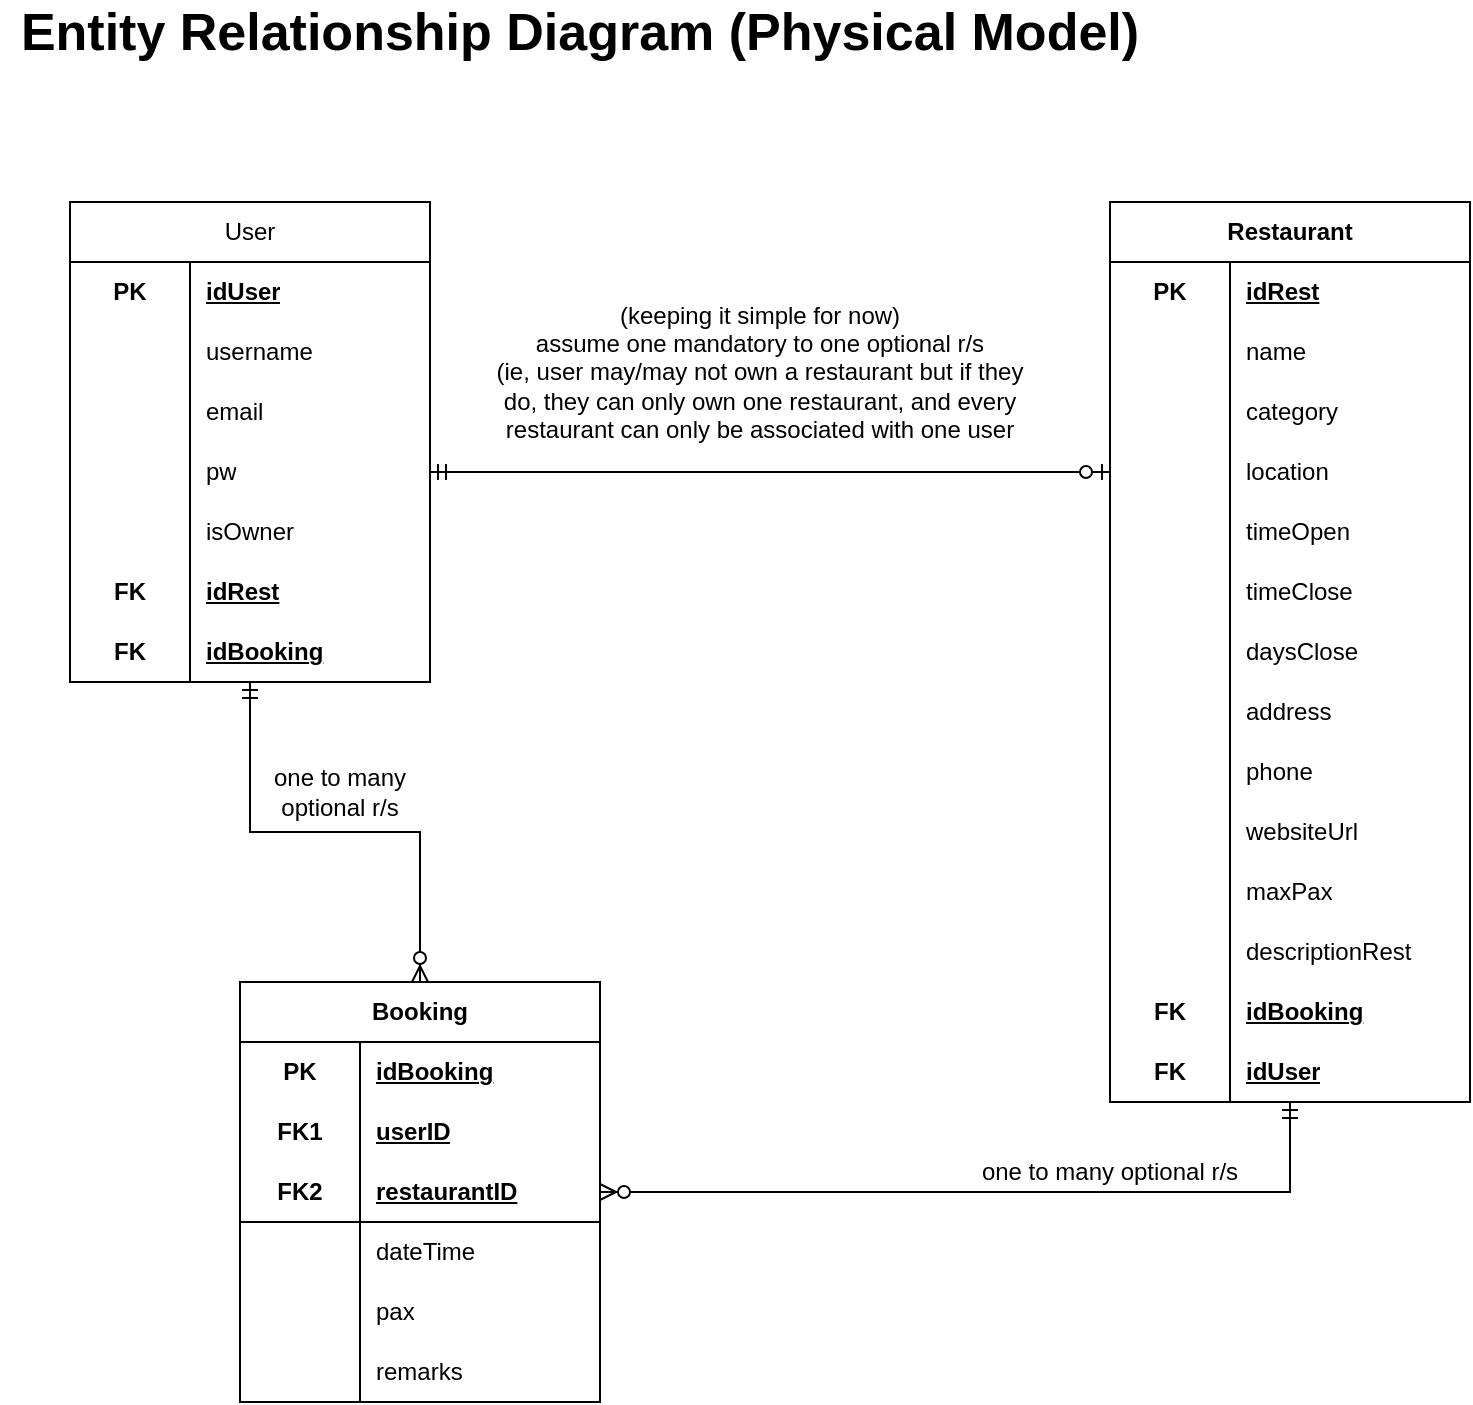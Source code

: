 <mxfile version="22.1.16" type="github">
  <diagram name="Page-1" id="RIstG-4fWjz9ZYjI2HXD">
    <mxGraphModel dx="1134" dy="654" grid="1" gridSize="10" guides="1" tooltips="1" connect="1" arrows="1" fold="1" page="1" pageScale="1" pageWidth="850" pageHeight="1100" math="0" shadow="0">
      <root>
        <mxCell id="0" />
        <mxCell id="1" parent="0" />
        <mxCell id="qkxs8jrcR3JLLh4tDzCg-102" style="edgeStyle=orthogonalEdgeStyle;rounded=0;orthogonalLoop=1;jettySize=auto;html=1;endArrow=ERzeroToMany;fontSize=12;startArrow=ERmandOne;" parent="1" source="qkxs8jrcR3JLLh4tDzCg-1" target="qkxs8jrcR3JLLh4tDzCg-27" edge="1">
          <mxGeometry relative="1" as="geometry" />
        </mxCell>
        <mxCell id="qkxs8jrcR3JLLh4tDzCg-1" value="User" style="shape=table;startSize=30;container=1;collapsible=1;childLayout=tableLayout;fixedRows=1;rowLines=0;fontStyle=0;align=center;resizeLast=1;html=1;whiteSpace=wrap;" parent="1" vertex="1">
          <mxGeometry x="75" y="150" width="180" height="240" as="geometry" />
        </mxCell>
        <mxCell id="qkxs8jrcR3JLLh4tDzCg-2" value="" style="shape=tableRow;horizontal=0;startSize=0;swimlaneHead=0;swimlaneBody=0;fillColor=none;collapsible=0;dropTarget=0;points=[[0,0.5],[1,0.5]];portConstraint=eastwest;top=0;left=0;right=0;bottom=0;html=1;" parent="qkxs8jrcR3JLLh4tDzCg-1" vertex="1">
          <mxGeometry y="30" width="180" height="30" as="geometry" />
        </mxCell>
        <mxCell id="qkxs8jrcR3JLLh4tDzCg-3" value="PK" style="shape=partialRectangle;connectable=0;fillColor=none;top=0;left=0;bottom=0;right=0;fontStyle=1;overflow=hidden;html=1;whiteSpace=wrap;" parent="qkxs8jrcR3JLLh4tDzCg-2" vertex="1">
          <mxGeometry width="60" height="30" as="geometry">
            <mxRectangle width="60" height="30" as="alternateBounds" />
          </mxGeometry>
        </mxCell>
        <mxCell id="qkxs8jrcR3JLLh4tDzCg-4" value="idUser" style="shape=partialRectangle;connectable=0;fillColor=none;top=0;left=0;bottom=0;right=0;align=left;spacingLeft=6;fontStyle=5;overflow=hidden;html=1;whiteSpace=wrap;" parent="qkxs8jrcR3JLLh4tDzCg-2" vertex="1">
          <mxGeometry x="60" width="120" height="30" as="geometry">
            <mxRectangle width="120" height="30" as="alternateBounds" />
          </mxGeometry>
        </mxCell>
        <mxCell id="qkxs8jrcR3JLLh4tDzCg-8" value="" style="shape=tableRow;horizontal=0;startSize=0;swimlaneHead=0;swimlaneBody=0;fillColor=none;collapsible=0;dropTarget=0;points=[[0,0.5],[1,0.5]];portConstraint=eastwest;top=0;left=0;right=0;bottom=0;html=1;" parent="qkxs8jrcR3JLLh4tDzCg-1" vertex="1">
          <mxGeometry y="60" width="180" height="30" as="geometry" />
        </mxCell>
        <mxCell id="qkxs8jrcR3JLLh4tDzCg-9" value="" style="shape=partialRectangle;connectable=0;fillColor=none;top=0;left=0;bottom=0;right=0;editable=1;overflow=hidden;html=1;whiteSpace=wrap;" parent="qkxs8jrcR3JLLh4tDzCg-8" vertex="1">
          <mxGeometry width="60" height="30" as="geometry">
            <mxRectangle width="60" height="30" as="alternateBounds" />
          </mxGeometry>
        </mxCell>
        <mxCell id="qkxs8jrcR3JLLh4tDzCg-10" value="username" style="shape=partialRectangle;connectable=0;fillColor=none;top=0;left=0;bottom=0;right=0;align=left;spacingLeft=6;overflow=hidden;html=1;whiteSpace=wrap;" parent="qkxs8jrcR3JLLh4tDzCg-8" vertex="1">
          <mxGeometry x="60" width="120" height="30" as="geometry">
            <mxRectangle width="120" height="30" as="alternateBounds" />
          </mxGeometry>
        </mxCell>
        <mxCell id="qkxs8jrcR3JLLh4tDzCg-11" value="" style="shape=tableRow;horizontal=0;startSize=0;swimlaneHead=0;swimlaneBody=0;fillColor=none;collapsible=0;dropTarget=0;points=[[0,0.5],[1,0.5]];portConstraint=eastwest;top=0;left=0;right=0;bottom=0;html=1;" parent="qkxs8jrcR3JLLh4tDzCg-1" vertex="1">
          <mxGeometry y="90" width="180" height="30" as="geometry" />
        </mxCell>
        <mxCell id="qkxs8jrcR3JLLh4tDzCg-12" value="" style="shape=partialRectangle;connectable=0;fillColor=none;top=0;left=0;bottom=0;right=0;editable=1;overflow=hidden;html=1;whiteSpace=wrap;" parent="qkxs8jrcR3JLLh4tDzCg-11" vertex="1">
          <mxGeometry width="60" height="30" as="geometry">
            <mxRectangle width="60" height="30" as="alternateBounds" />
          </mxGeometry>
        </mxCell>
        <mxCell id="qkxs8jrcR3JLLh4tDzCg-13" value="email" style="shape=partialRectangle;connectable=0;fillColor=none;top=0;left=0;bottom=0;right=0;align=left;spacingLeft=6;overflow=hidden;html=1;whiteSpace=wrap;" parent="qkxs8jrcR3JLLh4tDzCg-11" vertex="1">
          <mxGeometry x="60" width="120" height="30" as="geometry">
            <mxRectangle width="120" height="30" as="alternateBounds" />
          </mxGeometry>
        </mxCell>
        <mxCell id="qkxs8jrcR3JLLh4tDzCg-53" style="shape=tableRow;horizontal=0;startSize=0;swimlaneHead=0;swimlaneBody=0;fillColor=none;collapsible=0;dropTarget=0;points=[[0,0.5],[1,0.5]];portConstraint=eastwest;top=0;left=0;right=0;bottom=0;html=1;" parent="qkxs8jrcR3JLLh4tDzCg-1" vertex="1">
          <mxGeometry y="120" width="180" height="30" as="geometry" />
        </mxCell>
        <mxCell id="qkxs8jrcR3JLLh4tDzCg-54" style="shape=partialRectangle;connectable=0;fillColor=none;top=0;left=0;bottom=0;right=0;editable=1;overflow=hidden;html=1;whiteSpace=wrap;" parent="qkxs8jrcR3JLLh4tDzCg-53" vertex="1">
          <mxGeometry width="60" height="30" as="geometry">
            <mxRectangle width="60" height="30" as="alternateBounds" />
          </mxGeometry>
        </mxCell>
        <mxCell id="qkxs8jrcR3JLLh4tDzCg-55" value="pw" style="shape=partialRectangle;connectable=0;fillColor=none;top=0;left=0;bottom=0;right=0;align=left;spacingLeft=6;overflow=hidden;html=1;whiteSpace=wrap;" parent="qkxs8jrcR3JLLh4tDzCg-53" vertex="1">
          <mxGeometry x="60" width="120" height="30" as="geometry">
            <mxRectangle width="120" height="30" as="alternateBounds" />
          </mxGeometry>
        </mxCell>
        <mxCell id="qkxs8jrcR3JLLh4tDzCg-56" style="shape=tableRow;horizontal=0;startSize=0;swimlaneHead=0;swimlaneBody=0;fillColor=none;collapsible=0;dropTarget=0;points=[[0,0.5],[1,0.5]];portConstraint=eastwest;top=0;left=0;right=0;bottom=0;html=1;" parent="qkxs8jrcR3JLLh4tDzCg-1" vertex="1">
          <mxGeometry y="150" width="180" height="30" as="geometry" />
        </mxCell>
        <mxCell id="qkxs8jrcR3JLLh4tDzCg-57" style="shape=partialRectangle;connectable=0;fillColor=none;top=0;left=0;bottom=0;right=0;editable=1;overflow=hidden;html=1;whiteSpace=wrap;" parent="qkxs8jrcR3JLLh4tDzCg-56" vertex="1">
          <mxGeometry width="60" height="30" as="geometry">
            <mxRectangle width="60" height="30" as="alternateBounds" />
          </mxGeometry>
        </mxCell>
        <mxCell id="qkxs8jrcR3JLLh4tDzCg-58" value="isOwner" style="shape=partialRectangle;connectable=0;fillColor=none;top=0;left=0;bottom=0;right=0;align=left;spacingLeft=6;overflow=hidden;html=1;whiteSpace=wrap;" parent="qkxs8jrcR3JLLh4tDzCg-56" vertex="1">
          <mxGeometry x="60" width="120" height="30" as="geometry">
            <mxRectangle width="120" height="30" as="alternateBounds" />
          </mxGeometry>
        </mxCell>
        <mxCell id="qkxs8jrcR3JLLh4tDzCg-89" style="shape=tableRow;horizontal=0;startSize=0;swimlaneHead=0;swimlaneBody=0;fillColor=none;collapsible=0;dropTarget=0;points=[[0,0.5],[1,0.5]];portConstraint=eastwest;top=0;left=0;right=0;bottom=0;html=1;" parent="qkxs8jrcR3JLLh4tDzCg-1" vertex="1">
          <mxGeometry y="180" width="180" height="30" as="geometry" />
        </mxCell>
        <mxCell id="qkxs8jrcR3JLLh4tDzCg-90" value="&lt;b&gt;FK&lt;/b&gt;" style="shape=partialRectangle;connectable=0;fillColor=none;top=0;left=0;bottom=0;right=0;editable=1;overflow=hidden;html=1;whiteSpace=wrap;" parent="qkxs8jrcR3JLLh4tDzCg-89" vertex="1">
          <mxGeometry width="60" height="30" as="geometry">
            <mxRectangle width="60" height="30" as="alternateBounds" />
          </mxGeometry>
        </mxCell>
        <mxCell id="qkxs8jrcR3JLLh4tDzCg-91" value="&lt;b&gt;&lt;u&gt;idRest&lt;/u&gt;&lt;/b&gt;" style="shape=partialRectangle;connectable=0;fillColor=none;top=0;left=0;bottom=0;right=0;align=left;spacingLeft=6;overflow=hidden;html=1;whiteSpace=wrap;" parent="qkxs8jrcR3JLLh4tDzCg-89" vertex="1">
          <mxGeometry x="60" width="120" height="30" as="geometry">
            <mxRectangle width="120" height="30" as="alternateBounds" />
          </mxGeometry>
        </mxCell>
        <mxCell id="qkxs8jrcR3JLLh4tDzCg-92" style="shape=tableRow;horizontal=0;startSize=0;swimlaneHead=0;swimlaneBody=0;fillColor=none;collapsible=0;dropTarget=0;points=[[0,0.5],[1,0.5]];portConstraint=eastwest;top=0;left=0;right=0;bottom=0;html=1;" parent="qkxs8jrcR3JLLh4tDzCg-1" vertex="1">
          <mxGeometry y="210" width="180" height="30" as="geometry" />
        </mxCell>
        <mxCell id="qkxs8jrcR3JLLh4tDzCg-93" value="FK" style="shape=partialRectangle;connectable=0;fillColor=none;top=0;left=0;bottom=0;right=0;editable=1;overflow=hidden;html=1;whiteSpace=wrap;fontStyle=1" parent="qkxs8jrcR3JLLh4tDzCg-92" vertex="1">
          <mxGeometry width="60" height="30" as="geometry">
            <mxRectangle width="60" height="30" as="alternateBounds" />
          </mxGeometry>
        </mxCell>
        <mxCell id="qkxs8jrcR3JLLh4tDzCg-94" value="&lt;u&gt;idBooking&lt;/u&gt;" style="shape=partialRectangle;connectable=0;fillColor=none;top=0;left=0;bottom=0;right=0;align=left;spacingLeft=6;overflow=hidden;html=1;whiteSpace=wrap;fontStyle=1" parent="qkxs8jrcR3JLLh4tDzCg-92" vertex="1">
          <mxGeometry x="60" width="120" height="30" as="geometry">
            <mxRectangle width="120" height="30" as="alternateBounds" />
          </mxGeometry>
        </mxCell>
        <mxCell id="qkxs8jrcR3JLLh4tDzCg-144" style="edgeStyle=orthogonalEdgeStyle;rounded=0;orthogonalLoop=1;jettySize=auto;html=1;entryX=1;entryY=0.5;entryDx=0;entryDy=0;endArrow=ERzeroToMany;fontSize=12;startArrow=ERmandOne;" parent="1" source="qkxs8jrcR3JLLh4tDzCg-14" target="qkxs8jrcR3JLLh4tDzCg-31" edge="1">
          <mxGeometry relative="1" as="geometry" />
        </mxCell>
        <mxCell id="qkxs8jrcR3JLLh4tDzCg-14" value="Restaurant" style="shape=table;startSize=30;container=1;collapsible=1;childLayout=tableLayout;fixedRows=1;rowLines=0;fontStyle=1;align=center;resizeLast=1;html=1;whiteSpace=wrap;" parent="1" vertex="1">
          <mxGeometry x="595" y="150" width="180" height="450" as="geometry" />
        </mxCell>
        <mxCell id="qkxs8jrcR3JLLh4tDzCg-15" value="" style="shape=tableRow;horizontal=0;startSize=0;swimlaneHead=0;swimlaneBody=0;fillColor=none;collapsible=0;dropTarget=0;points=[[0,0.5],[1,0.5]];portConstraint=eastwest;top=0;left=0;right=0;bottom=0;html=1;" parent="qkxs8jrcR3JLLh4tDzCg-14" vertex="1">
          <mxGeometry y="30" width="180" height="30" as="geometry" />
        </mxCell>
        <mxCell id="qkxs8jrcR3JLLh4tDzCg-16" value="PK" style="shape=partialRectangle;connectable=0;fillColor=none;top=0;left=0;bottom=0;right=0;fontStyle=1;overflow=hidden;html=1;whiteSpace=wrap;" parent="qkxs8jrcR3JLLh4tDzCg-15" vertex="1">
          <mxGeometry width="60" height="30" as="geometry">
            <mxRectangle width="60" height="30" as="alternateBounds" />
          </mxGeometry>
        </mxCell>
        <mxCell id="qkxs8jrcR3JLLh4tDzCg-17" value="idRest" style="shape=partialRectangle;connectable=0;fillColor=none;top=0;left=0;bottom=0;right=0;align=left;spacingLeft=6;fontStyle=5;overflow=hidden;html=1;whiteSpace=wrap;" parent="qkxs8jrcR3JLLh4tDzCg-15" vertex="1">
          <mxGeometry x="60" width="120" height="30" as="geometry">
            <mxRectangle width="120" height="30" as="alternateBounds" />
          </mxGeometry>
        </mxCell>
        <mxCell id="qkxs8jrcR3JLLh4tDzCg-21" value="" style="shape=tableRow;horizontal=0;startSize=0;swimlaneHead=0;swimlaneBody=0;fillColor=none;collapsible=0;dropTarget=0;points=[[0,0.5],[1,0.5]];portConstraint=eastwest;top=0;left=0;right=0;bottom=0;html=1;" parent="qkxs8jrcR3JLLh4tDzCg-14" vertex="1">
          <mxGeometry y="60" width="180" height="30" as="geometry" />
        </mxCell>
        <mxCell id="qkxs8jrcR3JLLh4tDzCg-22" value="" style="shape=partialRectangle;connectable=0;fillColor=none;top=0;left=0;bottom=0;right=0;editable=1;overflow=hidden;html=1;whiteSpace=wrap;" parent="qkxs8jrcR3JLLh4tDzCg-21" vertex="1">
          <mxGeometry width="60" height="30" as="geometry">
            <mxRectangle width="60" height="30" as="alternateBounds" />
          </mxGeometry>
        </mxCell>
        <mxCell id="qkxs8jrcR3JLLh4tDzCg-23" value="name" style="shape=partialRectangle;connectable=0;fillColor=none;top=0;left=0;bottom=0;right=0;align=left;spacingLeft=6;overflow=hidden;html=1;whiteSpace=wrap;" parent="qkxs8jrcR3JLLh4tDzCg-21" vertex="1">
          <mxGeometry x="60" width="120" height="30" as="geometry">
            <mxRectangle width="120" height="30" as="alternateBounds" />
          </mxGeometry>
        </mxCell>
        <mxCell id="qkxs8jrcR3JLLh4tDzCg-24" value="" style="shape=tableRow;horizontal=0;startSize=0;swimlaneHead=0;swimlaneBody=0;fillColor=none;collapsible=0;dropTarget=0;points=[[0,0.5],[1,0.5]];portConstraint=eastwest;top=0;left=0;right=0;bottom=0;html=1;" parent="qkxs8jrcR3JLLh4tDzCg-14" vertex="1">
          <mxGeometry y="90" width="180" height="30" as="geometry" />
        </mxCell>
        <mxCell id="qkxs8jrcR3JLLh4tDzCg-25" value="" style="shape=partialRectangle;connectable=0;fillColor=none;top=0;left=0;bottom=0;right=0;editable=1;overflow=hidden;html=1;whiteSpace=wrap;" parent="qkxs8jrcR3JLLh4tDzCg-24" vertex="1">
          <mxGeometry width="60" height="30" as="geometry">
            <mxRectangle width="60" height="30" as="alternateBounds" />
          </mxGeometry>
        </mxCell>
        <mxCell id="qkxs8jrcR3JLLh4tDzCg-26" value="category" style="shape=partialRectangle;connectable=0;fillColor=none;top=0;left=0;bottom=0;right=0;align=left;spacingLeft=6;overflow=hidden;html=1;whiteSpace=wrap;" parent="qkxs8jrcR3JLLh4tDzCg-24" vertex="1">
          <mxGeometry x="60" width="120" height="30" as="geometry">
            <mxRectangle width="120" height="30" as="alternateBounds" />
          </mxGeometry>
        </mxCell>
        <mxCell id="qkxs8jrcR3JLLh4tDzCg-59" style="shape=tableRow;horizontal=0;startSize=0;swimlaneHead=0;swimlaneBody=0;fillColor=none;collapsible=0;dropTarget=0;points=[[0,0.5],[1,0.5]];portConstraint=eastwest;top=0;left=0;right=0;bottom=0;html=1;" parent="qkxs8jrcR3JLLh4tDzCg-14" vertex="1">
          <mxGeometry y="120" width="180" height="30" as="geometry" />
        </mxCell>
        <mxCell id="qkxs8jrcR3JLLh4tDzCg-60" style="shape=partialRectangle;connectable=0;fillColor=none;top=0;left=0;bottom=0;right=0;editable=1;overflow=hidden;html=1;whiteSpace=wrap;" parent="qkxs8jrcR3JLLh4tDzCg-59" vertex="1">
          <mxGeometry width="60" height="30" as="geometry">
            <mxRectangle width="60" height="30" as="alternateBounds" />
          </mxGeometry>
        </mxCell>
        <mxCell id="qkxs8jrcR3JLLh4tDzCg-61" value="location" style="shape=partialRectangle;connectable=0;fillColor=none;top=0;left=0;bottom=0;right=0;align=left;spacingLeft=6;overflow=hidden;html=1;whiteSpace=wrap;" parent="qkxs8jrcR3JLLh4tDzCg-59" vertex="1">
          <mxGeometry x="60" width="120" height="30" as="geometry">
            <mxRectangle width="120" height="30" as="alternateBounds" />
          </mxGeometry>
        </mxCell>
        <mxCell id="qkxs8jrcR3JLLh4tDzCg-62" style="shape=tableRow;horizontal=0;startSize=0;swimlaneHead=0;swimlaneBody=0;fillColor=none;collapsible=0;dropTarget=0;points=[[0,0.5],[1,0.5]];portConstraint=eastwest;top=0;left=0;right=0;bottom=0;html=1;" parent="qkxs8jrcR3JLLh4tDzCg-14" vertex="1">
          <mxGeometry y="150" width="180" height="30" as="geometry" />
        </mxCell>
        <mxCell id="qkxs8jrcR3JLLh4tDzCg-63" style="shape=partialRectangle;connectable=0;fillColor=none;top=0;left=0;bottom=0;right=0;editable=1;overflow=hidden;html=1;whiteSpace=wrap;" parent="qkxs8jrcR3JLLh4tDzCg-62" vertex="1">
          <mxGeometry width="60" height="30" as="geometry">
            <mxRectangle width="60" height="30" as="alternateBounds" />
          </mxGeometry>
        </mxCell>
        <mxCell id="qkxs8jrcR3JLLh4tDzCg-64" value="timeOpen" style="shape=partialRectangle;connectable=0;fillColor=none;top=0;left=0;bottom=0;right=0;align=left;spacingLeft=6;overflow=hidden;html=1;whiteSpace=wrap;" parent="qkxs8jrcR3JLLh4tDzCg-62" vertex="1">
          <mxGeometry x="60" width="120" height="30" as="geometry">
            <mxRectangle width="120" height="30" as="alternateBounds" />
          </mxGeometry>
        </mxCell>
        <mxCell id="qkxs8jrcR3JLLh4tDzCg-65" style="shape=tableRow;horizontal=0;startSize=0;swimlaneHead=0;swimlaneBody=0;fillColor=none;collapsible=0;dropTarget=0;points=[[0,0.5],[1,0.5]];portConstraint=eastwest;top=0;left=0;right=0;bottom=0;html=1;" parent="qkxs8jrcR3JLLh4tDzCg-14" vertex="1">
          <mxGeometry y="180" width="180" height="30" as="geometry" />
        </mxCell>
        <mxCell id="qkxs8jrcR3JLLh4tDzCg-66" style="shape=partialRectangle;connectable=0;fillColor=none;top=0;left=0;bottom=0;right=0;editable=1;overflow=hidden;html=1;whiteSpace=wrap;" parent="qkxs8jrcR3JLLh4tDzCg-65" vertex="1">
          <mxGeometry width="60" height="30" as="geometry">
            <mxRectangle width="60" height="30" as="alternateBounds" />
          </mxGeometry>
        </mxCell>
        <mxCell id="qkxs8jrcR3JLLh4tDzCg-67" value="timeClose" style="shape=partialRectangle;connectable=0;fillColor=none;top=0;left=0;bottom=0;right=0;align=left;spacingLeft=6;overflow=hidden;html=1;whiteSpace=wrap;" parent="qkxs8jrcR3JLLh4tDzCg-65" vertex="1">
          <mxGeometry x="60" width="120" height="30" as="geometry">
            <mxRectangle width="120" height="30" as="alternateBounds" />
          </mxGeometry>
        </mxCell>
        <mxCell id="qkxs8jrcR3JLLh4tDzCg-68" style="shape=tableRow;horizontal=0;startSize=0;swimlaneHead=0;swimlaneBody=0;fillColor=none;collapsible=0;dropTarget=0;points=[[0,0.5],[1,0.5]];portConstraint=eastwest;top=0;left=0;right=0;bottom=0;html=1;" parent="qkxs8jrcR3JLLh4tDzCg-14" vertex="1">
          <mxGeometry y="210" width="180" height="30" as="geometry" />
        </mxCell>
        <mxCell id="qkxs8jrcR3JLLh4tDzCg-69" style="shape=partialRectangle;connectable=0;fillColor=none;top=0;left=0;bottom=0;right=0;editable=1;overflow=hidden;html=1;whiteSpace=wrap;" parent="qkxs8jrcR3JLLh4tDzCg-68" vertex="1">
          <mxGeometry width="60" height="30" as="geometry">
            <mxRectangle width="60" height="30" as="alternateBounds" />
          </mxGeometry>
        </mxCell>
        <mxCell id="qkxs8jrcR3JLLh4tDzCg-70" value="daysClose" style="shape=partialRectangle;connectable=0;fillColor=none;top=0;left=0;bottom=0;right=0;align=left;spacingLeft=6;overflow=hidden;html=1;whiteSpace=wrap;" parent="qkxs8jrcR3JLLh4tDzCg-68" vertex="1">
          <mxGeometry x="60" width="120" height="30" as="geometry">
            <mxRectangle width="120" height="30" as="alternateBounds" />
          </mxGeometry>
        </mxCell>
        <mxCell id="qkxs8jrcR3JLLh4tDzCg-71" style="shape=tableRow;horizontal=0;startSize=0;swimlaneHead=0;swimlaneBody=0;fillColor=none;collapsible=0;dropTarget=0;points=[[0,0.5],[1,0.5]];portConstraint=eastwest;top=0;left=0;right=0;bottom=0;html=1;" parent="qkxs8jrcR3JLLh4tDzCg-14" vertex="1">
          <mxGeometry y="240" width="180" height="30" as="geometry" />
        </mxCell>
        <mxCell id="qkxs8jrcR3JLLh4tDzCg-72" style="shape=partialRectangle;connectable=0;fillColor=none;top=0;left=0;bottom=0;right=0;editable=1;overflow=hidden;html=1;whiteSpace=wrap;" parent="qkxs8jrcR3JLLh4tDzCg-71" vertex="1">
          <mxGeometry width="60" height="30" as="geometry">
            <mxRectangle width="60" height="30" as="alternateBounds" />
          </mxGeometry>
        </mxCell>
        <mxCell id="qkxs8jrcR3JLLh4tDzCg-73" value="address" style="shape=partialRectangle;connectable=0;fillColor=none;top=0;left=0;bottom=0;right=0;align=left;spacingLeft=6;overflow=hidden;html=1;whiteSpace=wrap;" parent="qkxs8jrcR3JLLh4tDzCg-71" vertex="1">
          <mxGeometry x="60" width="120" height="30" as="geometry">
            <mxRectangle width="120" height="30" as="alternateBounds" />
          </mxGeometry>
        </mxCell>
        <mxCell id="qkxs8jrcR3JLLh4tDzCg-74" style="shape=tableRow;horizontal=0;startSize=0;swimlaneHead=0;swimlaneBody=0;fillColor=none;collapsible=0;dropTarget=0;points=[[0,0.5],[1,0.5]];portConstraint=eastwest;top=0;left=0;right=0;bottom=0;html=1;" parent="qkxs8jrcR3JLLh4tDzCg-14" vertex="1">
          <mxGeometry y="270" width="180" height="30" as="geometry" />
        </mxCell>
        <mxCell id="qkxs8jrcR3JLLh4tDzCg-75" style="shape=partialRectangle;connectable=0;fillColor=none;top=0;left=0;bottom=0;right=0;editable=1;overflow=hidden;html=1;whiteSpace=wrap;" parent="qkxs8jrcR3JLLh4tDzCg-74" vertex="1">
          <mxGeometry width="60" height="30" as="geometry">
            <mxRectangle width="60" height="30" as="alternateBounds" />
          </mxGeometry>
        </mxCell>
        <mxCell id="qkxs8jrcR3JLLh4tDzCg-76" value="phone" style="shape=partialRectangle;connectable=0;fillColor=none;top=0;left=0;bottom=0;right=0;align=left;spacingLeft=6;overflow=hidden;html=1;whiteSpace=wrap;" parent="qkxs8jrcR3JLLh4tDzCg-74" vertex="1">
          <mxGeometry x="60" width="120" height="30" as="geometry">
            <mxRectangle width="120" height="30" as="alternateBounds" />
          </mxGeometry>
        </mxCell>
        <mxCell id="qkxs8jrcR3JLLh4tDzCg-77" style="shape=tableRow;horizontal=0;startSize=0;swimlaneHead=0;swimlaneBody=0;fillColor=none;collapsible=0;dropTarget=0;points=[[0,0.5],[1,0.5]];portConstraint=eastwest;top=0;left=0;right=0;bottom=0;html=1;" parent="qkxs8jrcR3JLLh4tDzCg-14" vertex="1">
          <mxGeometry y="300" width="180" height="30" as="geometry" />
        </mxCell>
        <mxCell id="qkxs8jrcR3JLLh4tDzCg-78" style="shape=partialRectangle;connectable=0;fillColor=none;top=0;left=0;bottom=0;right=0;editable=1;overflow=hidden;html=1;whiteSpace=wrap;" parent="qkxs8jrcR3JLLh4tDzCg-77" vertex="1">
          <mxGeometry width="60" height="30" as="geometry">
            <mxRectangle width="60" height="30" as="alternateBounds" />
          </mxGeometry>
        </mxCell>
        <mxCell id="qkxs8jrcR3JLLh4tDzCg-79" value="websiteUrl" style="shape=partialRectangle;connectable=0;fillColor=none;top=0;left=0;bottom=0;right=0;align=left;spacingLeft=6;overflow=hidden;html=1;whiteSpace=wrap;" parent="qkxs8jrcR3JLLh4tDzCg-77" vertex="1">
          <mxGeometry x="60" width="120" height="30" as="geometry">
            <mxRectangle width="120" height="30" as="alternateBounds" />
          </mxGeometry>
        </mxCell>
        <mxCell id="qkxs8jrcR3JLLh4tDzCg-80" style="shape=tableRow;horizontal=0;startSize=0;swimlaneHead=0;swimlaneBody=0;fillColor=none;collapsible=0;dropTarget=0;points=[[0,0.5],[1,0.5]];portConstraint=eastwest;top=0;left=0;right=0;bottom=0;html=1;" parent="qkxs8jrcR3JLLh4tDzCg-14" vertex="1">
          <mxGeometry y="330" width="180" height="30" as="geometry" />
        </mxCell>
        <mxCell id="qkxs8jrcR3JLLh4tDzCg-81" style="shape=partialRectangle;connectable=0;fillColor=none;top=0;left=0;bottom=0;right=0;editable=1;overflow=hidden;html=1;whiteSpace=wrap;" parent="qkxs8jrcR3JLLh4tDzCg-80" vertex="1">
          <mxGeometry width="60" height="30" as="geometry">
            <mxRectangle width="60" height="30" as="alternateBounds" />
          </mxGeometry>
        </mxCell>
        <mxCell id="qkxs8jrcR3JLLh4tDzCg-82" value="maxPax" style="shape=partialRectangle;connectable=0;fillColor=none;top=0;left=0;bottom=0;right=0;align=left;spacingLeft=6;overflow=hidden;html=1;whiteSpace=wrap;" parent="qkxs8jrcR3JLLh4tDzCg-80" vertex="1">
          <mxGeometry x="60" width="120" height="30" as="geometry">
            <mxRectangle width="120" height="30" as="alternateBounds" />
          </mxGeometry>
        </mxCell>
        <mxCell id="qkxs8jrcR3JLLh4tDzCg-83" style="shape=tableRow;horizontal=0;startSize=0;swimlaneHead=0;swimlaneBody=0;fillColor=none;collapsible=0;dropTarget=0;points=[[0,0.5],[1,0.5]];portConstraint=eastwest;top=0;left=0;right=0;bottom=0;html=1;" parent="qkxs8jrcR3JLLh4tDzCg-14" vertex="1">
          <mxGeometry y="360" width="180" height="30" as="geometry" />
        </mxCell>
        <mxCell id="qkxs8jrcR3JLLh4tDzCg-84" style="shape=partialRectangle;connectable=0;fillColor=none;top=0;left=0;bottom=0;right=0;editable=1;overflow=hidden;html=1;whiteSpace=wrap;" parent="qkxs8jrcR3JLLh4tDzCg-83" vertex="1">
          <mxGeometry width="60" height="30" as="geometry">
            <mxRectangle width="60" height="30" as="alternateBounds" />
          </mxGeometry>
        </mxCell>
        <mxCell id="qkxs8jrcR3JLLh4tDzCg-85" value="descriptionRest" style="shape=partialRectangle;connectable=0;fillColor=none;top=0;left=0;bottom=0;right=0;align=left;spacingLeft=6;overflow=hidden;html=1;whiteSpace=wrap;" parent="qkxs8jrcR3JLLh4tDzCg-83" vertex="1">
          <mxGeometry x="60" width="120" height="30" as="geometry">
            <mxRectangle width="120" height="30" as="alternateBounds" />
          </mxGeometry>
        </mxCell>
        <mxCell id="qkxs8jrcR3JLLh4tDzCg-138" style="shape=tableRow;horizontal=0;startSize=0;swimlaneHead=0;swimlaneBody=0;fillColor=none;collapsible=0;dropTarget=0;points=[[0,0.5],[1,0.5]];portConstraint=eastwest;top=0;left=0;right=0;bottom=0;html=1;" parent="qkxs8jrcR3JLLh4tDzCg-14" vertex="1">
          <mxGeometry y="390" width="180" height="30" as="geometry" />
        </mxCell>
        <mxCell id="qkxs8jrcR3JLLh4tDzCg-139" value="FK" style="shape=partialRectangle;connectable=0;fillColor=none;top=0;left=0;bottom=0;right=0;editable=1;overflow=hidden;html=1;whiteSpace=wrap;fontStyle=1" parent="qkxs8jrcR3JLLh4tDzCg-138" vertex="1">
          <mxGeometry width="60" height="30" as="geometry">
            <mxRectangle width="60" height="30" as="alternateBounds" />
          </mxGeometry>
        </mxCell>
        <mxCell id="qkxs8jrcR3JLLh4tDzCg-140" value="idBooking" style="shape=partialRectangle;connectable=0;fillColor=none;top=0;left=0;bottom=0;right=0;align=left;spacingLeft=6;overflow=hidden;html=1;whiteSpace=wrap;fontStyle=5" parent="qkxs8jrcR3JLLh4tDzCg-138" vertex="1">
          <mxGeometry x="60" width="120" height="30" as="geometry">
            <mxRectangle width="120" height="30" as="alternateBounds" />
          </mxGeometry>
        </mxCell>
        <mxCell id="DpL_KMk-lSbsOu-ktFmm-2" style="shape=tableRow;horizontal=0;startSize=0;swimlaneHead=0;swimlaneBody=0;fillColor=none;collapsible=0;dropTarget=0;points=[[0,0.5],[1,0.5]];portConstraint=eastwest;top=0;left=0;right=0;bottom=0;html=1;" vertex="1" parent="qkxs8jrcR3JLLh4tDzCg-14">
          <mxGeometry y="420" width="180" height="30" as="geometry" />
        </mxCell>
        <mxCell id="DpL_KMk-lSbsOu-ktFmm-3" value="FK" style="shape=partialRectangle;connectable=0;fillColor=none;top=0;left=0;bottom=0;right=0;editable=1;overflow=hidden;html=1;whiteSpace=wrap;fontStyle=1" vertex="1" parent="DpL_KMk-lSbsOu-ktFmm-2">
          <mxGeometry width="60" height="30" as="geometry">
            <mxRectangle width="60" height="30" as="alternateBounds" />
          </mxGeometry>
        </mxCell>
        <mxCell id="DpL_KMk-lSbsOu-ktFmm-4" value="idUser" style="shape=partialRectangle;connectable=0;fillColor=none;top=0;left=0;bottom=0;right=0;align=left;spacingLeft=6;overflow=hidden;html=1;whiteSpace=wrap;fontStyle=5" vertex="1" parent="DpL_KMk-lSbsOu-ktFmm-2">
          <mxGeometry x="60" width="120" height="30" as="geometry">
            <mxRectangle width="120" height="30" as="alternateBounds" />
          </mxGeometry>
        </mxCell>
        <mxCell id="qkxs8jrcR3JLLh4tDzCg-27" value="Booking" style="shape=table;startSize=30;container=1;collapsible=1;childLayout=tableLayout;fixedRows=1;rowLines=0;fontStyle=1;align=center;resizeLast=1;html=1;whiteSpace=wrap;" parent="1" vertex="1">
          <mxGeometry x="160" y="540" width="180" height="210" as="geometry" />
        </mxCell>
        <mxCell id="qkxs8jrcR3JLLh4tDzCg-86" style="shape=tableRow;horizontal=0;startSize=0;swimlaneHead=0;swimlaneBody=0;fillColor=none;collapsible=0;dropTarget=0;points=[[0,0.5],[1,0.5]];portConstraint=eastwest;top=0;left=0;right=0;bottom=0;html=1;" parent="qkxs8jrcR3JLLh4tDzCg-27" vertex="1">
          <mxGeometry y="30" width="180" height="30" as="geometry" />
        </mxCell>
        <mxCell id="qkxs8jrcR3JLLh4tDzCg-87" value="PK" style="shape=partialRectangle;connectable=0;fillColor=none;top=0;left=0;bottom=0;right=0;fontStyle=1;overflow=hidden;html=1;whiteSpace=wrap;" parent="qkxs8jrcR3JLLh4tDzCg-86" vertex="1">
          <mxGeometry width="60" height="30" as="geometry">
            <mxRectangle width="60" height="30" as="alternateBounds" />
          </mxGeometry>
        </mxCell>
        <mxCell id="qkxs8jrcR3JLLh4tDzCg-88" value="idBooking" style="shape=partialRectangle;connectable=0;fillColor=none;top=0;left=0;bottom=0;right=0;align=left;spacingLeft=6;fontStyle=5;overflow=hidden;html=1;whiteSpace=wrap;" parent="qkxs8jrcR3JLLh4tDzCg-86" vertex="1">
          <mxGeometry x="60" width="120" height="30" as="geometry">
            <mxRectangle width="120" height="30" as="alternateBounds" />
          </mxGeometry>
        </mxCell>
        <mxCell id="qkxs8jrcR3JLLh4tDzCg-28" value="" style="shape=tableRow;horizontal=0;startSize=0;swimlaneHead=0;swimlaneBody=0;fillColor=none;collapsible=0;dropTarget=0;points=[[0,0.5],[1,0.5]];portConstraint=eastwest;top=0;left=0;right=0;bottom=0;html=1;" parent="qkxs8jrcR3JLLh4tDzCg-27" vertex="1">
          <mxGeometry y="60" width="180" height="30" as="geometry" />
        </mxCell>
        <mxCell id="qkxs8jrcR3JLLh4tDzCg-29" value="FK1" style="shape=partialRectangle;connectable=0;fillColor=none;top=0;left=0;bottom=0;right=0;fontStyle=1;overflow=hidden;html=1;whiteSpace=wrap;" parent="qkxs8jrcR3JLLh4tDzCg-28" vertex="1">
          <mxGeometry width="60" height="30" as="geometry">
            <mxRectangle width="60" height="30" as="alternateBounds" />
          </mxGeometry>
        </mxCell>
        <mxCell id="qkxs8jrcR3JLLh4tDzCg-30" value="userID" style="shape=partialRectangle;connectable=0;fillColor=none;top=0;left=0;bottom=0;right=0;align=left;spacingLeft=6;fontStyle=5;overflow=hidden;html=1;whiteSpace=wrap;" parent="qkxs8jrcR3JLLh4tDzCg-28" vertex="1">
          <mxGeometry x="60" width="120" height="30" as="geometry">
            <mxRectangle width="120" height="30" as="alternateBounds" />
          </mxGeometry>
        </mxCell>
        <mxCell id="qkxs8jrcR3JLLh4tDzCg-31" value="" style="shape=tableRow;horizontal=0;startSize=0;swimlaneHead=0;swimlaneBody=0;fillColor=none;collapsible=0;dropTarget=0;points=[[0,0.5],[1,0.5]];portConstraint=eastwest;top=0;left=0;right=0;bottom=1;html=1;" parent="qkxs8jrcR3JLLh4tDzCg-27" vertex="1">
          <mxGeometry y="90" width="180" height="30" as="geometry" />
        </mxCell>
        <mxCell id="qkxs8jrcR3JLLh4tDzCg-32" value="FK2" style="shape=partialRectangle;connectable=0;fillColor=none;top=0;left=0;bottom=0;right=0;fontStyle=1;overflow=hidden;html=1;whiteSpace=wrap;" parent="qkxs8jrcR3JLLh4tDzCg-31" vertex="1">
          <mxGeometry width="60" height="30" as="geometry">
            <mxRectangle width="60" height="30" as="alternateBounds" />
          </mxGeometry>
        </mxCell>
        <mxCell id="qkxs8jrcR3JLLh4tDzCg-33" value="restaurantID" style="shape=partialRectangle;connectable=0;fillColor=none;top=0;left=0;bottom=0;right=0;align=left;spacingLeft=6;fontStyle=5;overflow=hidden;html=1;whiteSpace=wrap;" parent="qkxs8jrcR3JLLh4tDzCg-31" vertex="1">
          <mxGeometry x="60" width="120" height="30" as="geometry">
            <mxRectangle width="120" height="30" as="alternateBounds" />
          </mxGeometry>
        </mxCell>
        <mxCell id="qkxs8jrcR3JLLh4tDzCg-34" value="" style="shape=tableRow;horizontal=0;startSize=0;swimlaneHead=0;swimlaneBody=0;fillColor=none;collapsible=0;dropTarget=0;points=[[0,0.5],[1,0.5]];portConstraint=eastwest;top=0;left=0;right=0;bottom=0;html=1;" parent="qkxs8jrcR3JLLh4tDzCg-27" vertex="1">
          <mxGeometry y="120" width="180" height="30" as="geometry" />
        </mxCell>
        <mxCell id="qkxs8jrcR3JLLh4tDzCg-35" value="" style="shape=partialRectangle;connectable=0;fillColor=none;top=0;left=0;bottom=0;right=0;editable=1;overflow=hidden;html=1;whiteSpace=wrap;" parent="qkxs8jrcR3JLLh4tDzCg-34" vertex="1">
          <mxGeometry width="60" height="30" as="geometry">
            <mxRectangle width="60" height="30" as="alternateBounds" />
          </mxGeometry>
        </mxCell>
        <mxCell id="qkxs8jrcR3JLLh4tDzCg-36" value="dateTime" style="shape=partialRectangle;connectable=0;fillColor=none;top=0;left=0;bottom=0;right=0;align=left;spacingLeft=6;overflow=hidden;html=1;whiteSpace=wrap;" parent="qkxs8jrcR3JLLh4tDzCg-34" vertex="1">
          <mxGeometry x="60" width="120" height="30" as="geometry">
            <mxRectangle width="120" height="30" as="alternateBounds" />
          </mxGeometry>
        </mxCell>
        <mxCell id="qkxs8jrcR3JLLh4tDzCg-37" value="" style="shape=tableRow;horizontal=0;startSize=0;swimlaneHead=0;swimlaneBody=0;fillColor=none;collapsible=0;dropTarget=0;points=[[0,0.5],[1,0.5]];portConstraint=eastwest;top=0;left=0;right=0;bottom=0;html=1;" parent="qkxs8jrcR3JLLh4tDzCg-27" vertex="1">
          <mxGeometry y="150" width="180" height="30" as="geometry" />
        </mxCell>
        <mxCell id="qkxs8jrcR3JLLh4tDzCg-38" value="" style="shape=partialRectangle;connectable=0;fillColor=none;top=0;left=0;bottom=0;right=0;editable=1;overflow=hidden;html=1;whiteSpace=wrap;" parent="qkxs8jrcR3JLLh4tDzCg-37" vertex="1">
          <mxGeometry width="60" height="30" as="geometry">
            <mxRectangle width="60" height="30" as="alternateBounds" />
          </mxGeometry>
        </mxCell>
        <mxCell id="qkxs8jrcR3JLLh4tDzCg-39" value="pax" style="shape=partialRectangle;connectable=0;fillColor=none;top=0;left=0;bottom=0;right=0;align=left;spacingLeft=6;overflow=hidden;html=1;whiteSpace=wrap;" parent="qkxs8jrcR3JLLh4tDzCg-37" vertex="1">
          <mxGeometry x="60" width="120" height="30" as="geometry">
            <mxRectangle width="120" height="30" as="alternateBounds" />
          </mxGeometry>
        </mxCell>
        <mxCell id="DpL_KMk-lSbsOu-ktFmm-5" style="shape=tableRow;horizontal=0;startSize=0;swimlaneHead=0;swimlaneBody=0;fillColor=none;collapsible=0;dropTarget=0;points=[[0,0.5],[1,0.5]];portConstraint=eastwest;top=0;left=0;right=0;bottom=0;html=1;" vertex="1" parent="qkxs8jrcR3JLLh4tDzCg-27">
          <mxGeometry y="180" width="180" height="30" as="geometry" />
        </mxCell>
        <mxCell id="DpL_KMk-lSbsOu-ktFmm-6" style="shape=partialRectangle;connectable=0;fillColor=none;top=0;left=0;bottom=0;right=0;editable=1;overflow=hidden;html=1;whiteSpace=wrap;" vertex="1" parent="DpL_KMk-lSbsOu-ktFmm-5">
          <mxGeometry width="60" height="30" as="geometry">
            <mxRectangle width="60" height="30" as="alternateBounds" />
          </mxGeometry>
        </mxCell>
        <mxCell id="DpL_KMk-lSbsOu-ktFmm-7" value="remarks" style="shape=partialRectangle;connectable=0;fillColor=none;top=0;left=0;bottom=0;right=0;align=left;spacingLeft=6;overflow=hidden;html=1;whiteSpace=wrap;" vertex="1" parent="DpL_KMk-lSbsOu-ktFmm-5">
          <mxGeometry x="60" width="120" height="30" as="geometry">
            <mxRectangle width="120" height="30" as="alternateBounds" />
          </mxGeometry>
        </mxCell>
        <mxCell id="qkxs8jrcR3JLLh4tDzCg-95" value="Entity Relationship Diagram (Physical Model)" style="text;html=1;strokeColor=none;fillColor=none;align=center;verticalAlign=middle;whiteSpace=wrap;rounded=0;fontStyle=1;fontSize=26;" parent="1" vertex="1">
          <mxGeometry x="40" y="50" width="580" height="30" as="geometry" />
        </mxCell>
        <mxCell id="qkxs8jrcR3JLLh4tDzCg-128" value="one to many optional r/s" style="text;html=1;strokeColor=none;fillColor=none;align=center;verticalAlign=middle;whiteSpace=wrap;rounded=0;" parent="1" vertex="1">
          <mxGeometry x="170" y="410" width="80" height="70" as="geometry" />
        </mxCell>
        <mxCell id="qkxs8jrcR3JLLh4tDzCg-136" value="(keeping it simple for now)&lt;br style=&quot;border-color: var(--border-color);&quot;&gt;assume one mandatory to one optional r/s&lt;br style=&quot;border-color: var(--border-color);&quot;&gt;(ie, user may/may not own a restaurant but if they do, they can only own one restaurant, and every&lt;br style=&quot;border-color: var(--border-color);&quot;&gt;restaurant can only be associated with one user" style="text;html=1;strokeColor=none;fillColor=none;align=center;verticalAlign=middle;whiteSpace=wrap;rounded=0;" parent="1" vertex="1">
          <mxGeometry x="280" y="190" width="280" height="90" as="geometry" />
        </mxCell>
        <mxCell id="qkxs8jrcR3JLLh4tDzCg-137" value="one to many optional r/s" style="text;html=1;strokeColor=none;fillColor=none;align=center;verticalAlign=middle;whiteSpace=wrap;rounded=0;" parent="1" vertex="1">
          <mxGeometry x="510" y="600" width="170" height="70" as="geometry" />
        </mxCell>
        <mxCell id="DpL_KMk-lSbsOu-ktFmm-1" value="" style="edgeStyle=entityRelationEdgeStyle;fontSize=12;html=1;endArrow=ERzeroToOne;startArrow=ERmandOne;rounded=0;entryX=0;entryY=0.5;entryDx=0;entryDy=0;exitX=1;exitY=0.5;exitDx=0;exitDy=0;" edge="1" parent="1" source="qkxs8jrcR3JLLh4tDzCg-53" target="qkxs8jrcR3JLLh4tDzCg-59">
          <mxGeometry width="100" height="100" relative="1" as="geometry">
            <mxPoint x="255" y="297" as="sourcePoint" />
            <mxPoint x="595" y="297" as="targetPoint" />
          </mxGeometry>
        </mxCell>
      </root>
    </mxGraphModel>
  </diagram>
</mxfile>
